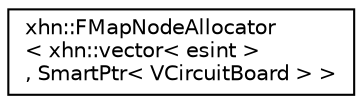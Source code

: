 digraph "Graphical Class Hierarchy"
{
  edge [fontname="Helvetica",fontsize="10",labelfontname="Helvetica",labelfontsize="10"];
  node [fontname="Helvetica",fontsize="10",shape=record];
  rankdir="LR";
  Node1 [label="xhn::FMapNodeAllocator\l\< xhn::vector\< esint \>\l, SmartPtr\< VCircuitBoard \> \>",height=0.2,width=0.4,color="black", fillcolor="white", style="filled",URL="$classxhn_1_1_f_map_node_allocator.html"];
}
